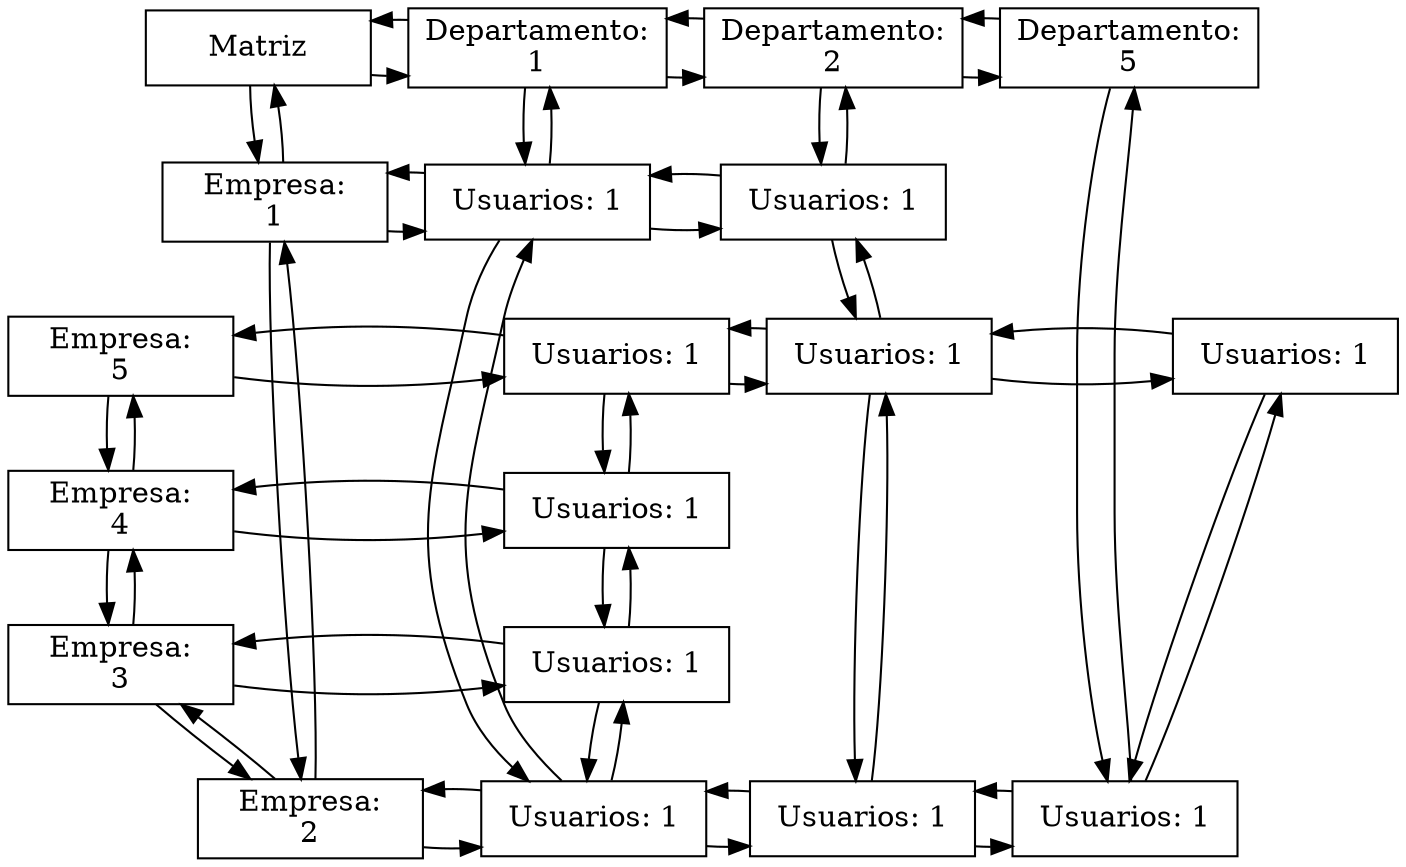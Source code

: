 digraph{
node [shape=box width=1.5];

#Columnas
"0_0" [label="Matriz" pos = "0,-0!"]
"0_1" [label="Empresa:\n1" pos = "0,-1!"]
"0_2" [label="Empresa:\n2" pos = "0,-2!"]
"0_3" [label="Empresa:\n3" pos = "0,-3!"]
"0_4" [label="Empresa:\n4" pos = "0,-4!"]
"0_5" [label="Empresa:\n5" pos = "0,-5!"]
"1_0" [label="Departamento:\n1" pos = "2,-0!"]
"1_1" [label="Usuarios: 1" pos = "2,-1!"]
"1_2" [label="Usuarios: 1" pos = "2,-2!"]
"1_3" [label="Usuarios: 1" pos = "2,-3!"]
"1_4" [label="Usuarios: 1" pos = "2,-4!"]
"1_5" [label="Usuarios: 1" pos = "2,-5!"]
"2_0" [label="Departamento:\n2" pos = "4,-0!"]
"2_1" [label="Usuarios: 1" pos = "4,-1!"]
"2_5" [label="Usuarios: 1" pos = "4,-5!"]
"2_2" [label="Usuarios: 1" pos = "4,-2!"]
"3_0" [label="Departamento:\n5" pos = "6,-0!"]
"3_2" [label="Usuarios: 1" pos = "6,-2!"]
"3_5" [label="Usuarios: 1" pos = "6,-5!"]

#Filas
subgraph{
rank=same
"0_0";
"1_0";
"2_0";
"3_0";
}
subgraph{
rank=same
"0_1";
"1_1";
"2_1";
}
subgraph{
rank=same
"0_2";
"1_2";
"2_2";
"3_2";
}
subgraph{
rank=same
"0_3";
"1_3";
}
subgraph{
rank=same
"0_4";
"1_4";
}
subgraph{
rank=same
"0_5";
"1_5";
"2_5";
"3_5";
}
"0_0" -> "0_1"
"0_1" -> "0_0"
"0_1" -> "0_2"
"0_2" -> "0_1"
"0_2" -> "0_3"
"0_3" -> "0_2"
"0_3" -> "0_4"
"0_4" -> "0_3"
"0_4" -> "0_5"
"0_5" -> "0_4"
"1_0" -> "1_1"
"1_1" -> "1_0"
"1_1" -> "1_2"
"1_2" -> "1_1"
"1_2" -> "1_3"
"1_3" -> "1_2"
"1_3" -> "1_4"
"1_4" -> "1_3"
"1_4" -> "1_5"
"1_5" -> "1_4"
"2_0" -> "2_1"
"2_1" -> "2_0"
"2_1" -> "2_5"
"2_5" -> "2_1"
"2_5" -> "2_2"
"2_2" -> "2_5"
"3_0" -> "3_2"
"3_2" -> "3_0"
"3_2" -> "3_5"
"3_5" -> "3_2"
"0_0"-> "1_0"
"1_0" -> "0_0"
"1_0"-> "2_0"
"2_0" -> "1_0"
"2_0"-> "3_0"
"3_0" -> "2_0"
"0_1"-> "1_1"
"1_1" -> "0_1"
"1_1"-> "2_1"
"2_1" -> "1_1"
"0_2"-> "1_2"
"1_2" -> "0_2"
"1_2"-> "2_2"
"2_2" -> "1_2"
"2_2"-> "3_2"
"3_2" -> "2_2"
"0_3"-> "1_3"
"1_3" -> "0_3"
"0_4"-> "1_4"
"1_4" -> "0_4"
"0_5"-> "1_5"
"1_5" -> "0_5"
"1_5"-> "2_5"
"2_5" -> "1_5"
"2_5"-> "3_5"
"3_5" -> "2_5"

}